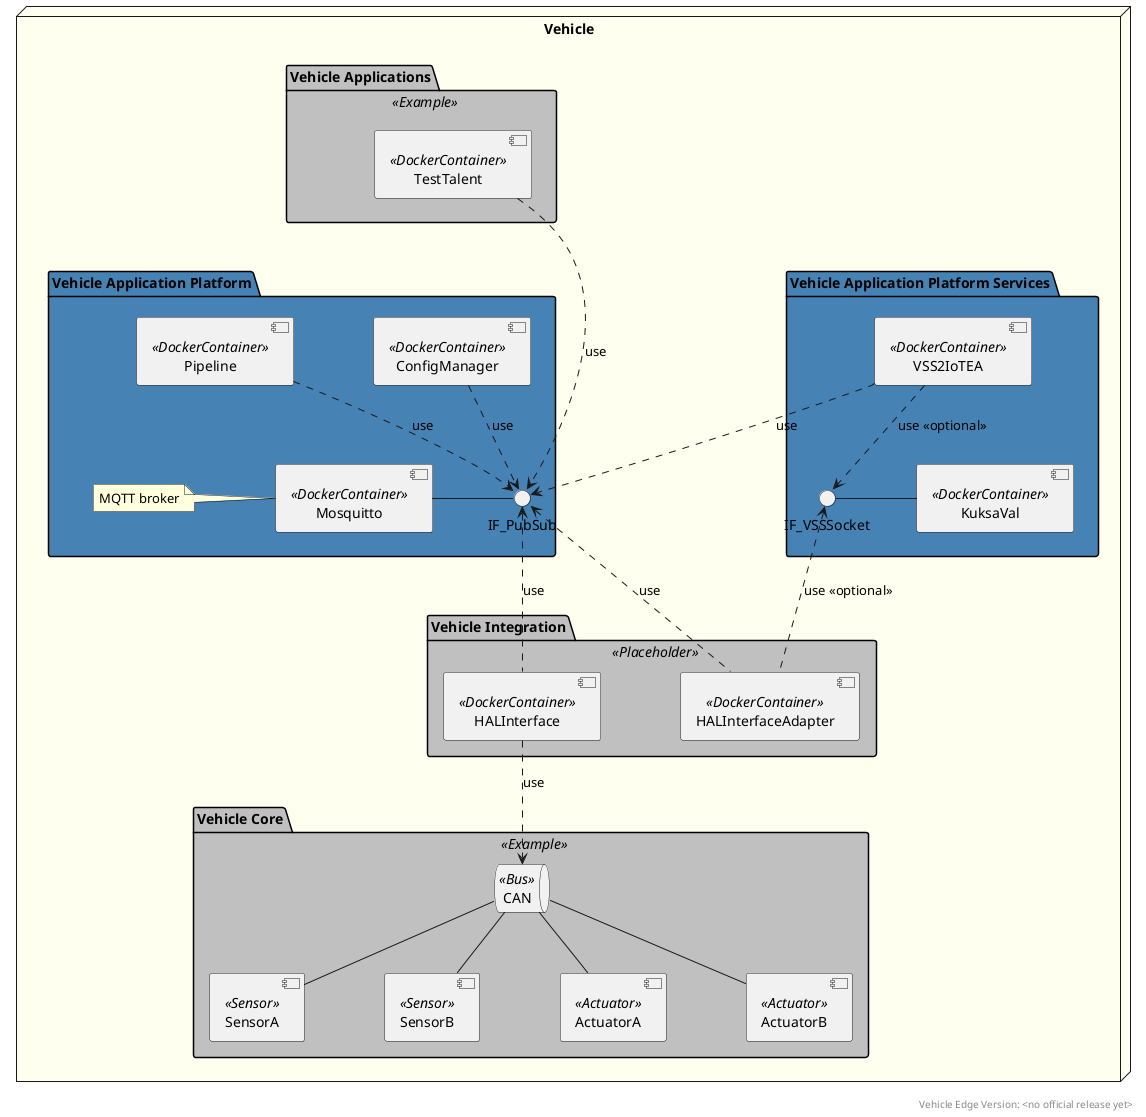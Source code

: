@startuml
/'
  Copyright (c) 2021 Robert Bosch GmbH

  This Source Code Form is subject to the terms of the Mozilla Public
  License, v. 2.0. If a copy of the MPL was not distributed with this
  file, You can obtain one at https://mozilla.org/MPL/2.0/.

  SPDX-License-Identifier: MPL-2.0
'/

    skinparam backgroundColor #FFFFF
    skinparam handwritten false
    skinparam nodesep 80
    top to bottom direction

    right footer "Vehicle Edge Version: <no official release yet>"

    node Vehicle #Ivory {
        package "Vehicle Application Platform" as VehicleApplicationPlatform #SteelBlue {
            component ConfigManager <<DockerContainer>>
            component Pipeline <<DockerContainer>>
            component Mosquitto <<DockerContainer>>
                interface IF_PubSub as if_pb
                Mosquitto -right- if_pb
                note left of Mosquitto : MQTT broker
        }

        package "Vehicle Application Platform Services" as VehicleApplicationPlatformServices #SteelBlue {
            component [VSS2IoTEA] <<DockerContainer>>
            component [KuksaVal] <<DockerContainer>>
                interface IF_VSSSocket as if_vss
                KuksaVal -left- if_vss <<optional>>
        }
  
        package "Vehicle Applications" as VehicleApplications <<Example>>  #Silver {
            component [TestTalent] << DockerContainer >>
        }

        package "Vehicle Integration" as VehicleIntegration <<Placeholder>> #Silver {
            component [HALInterface] <<DockerContainer>>
            component [HALInterfaceAdapter] <<DockerContainer>>
        }

        package "Vehicle Core" as VehicleCore <<Example>> #Silver {
            component SensorA <<Sensor>>
            component SensorB <<Sensor>>
            component ActuatorA <<Actuator>>
            component ActuatorB <<Actuator>>
            queue "CAN" as CAN<<Bus>>

            SensorA -up- CAN
            SensorB -up- CAN
            ActuatorA -up- CAN
            ActuatorB -up- CAN
        }

        ' Set Connections between Components
        TestTalent .down.> if_pb : use
        VSS2IoTEA ..> if_vss : use <<optional>>
        VSS2IoTEA ..> if_pb : use
        Pipeline ..> if_pb : use
        ConfigManager ..> if_pb : use
        HALInterfaceAdapter .up.> if_pb : use
        HALInterfaceAdapter .up.> if_vss : use <<optional>>
        HALInterface .up.> if_pb : use
        HALInterface .down.> CAN : use

        ' Formatting
        VehicleApplications -[hidden]down-> VehicleApplicationPlatform
        VehicleApplicationPlatform -[hidden]right-> VehicleApplicationPlatformServices
    }
@enduml